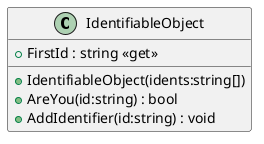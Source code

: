 @startuml
class IdentifiableObject {
    + IdentifiableObject(idents:string[])
    + AreYou(id:string) : bool
    + FirstId : string <<get>>
    + AddIdentifier(id:string) : void
}
@enduml
